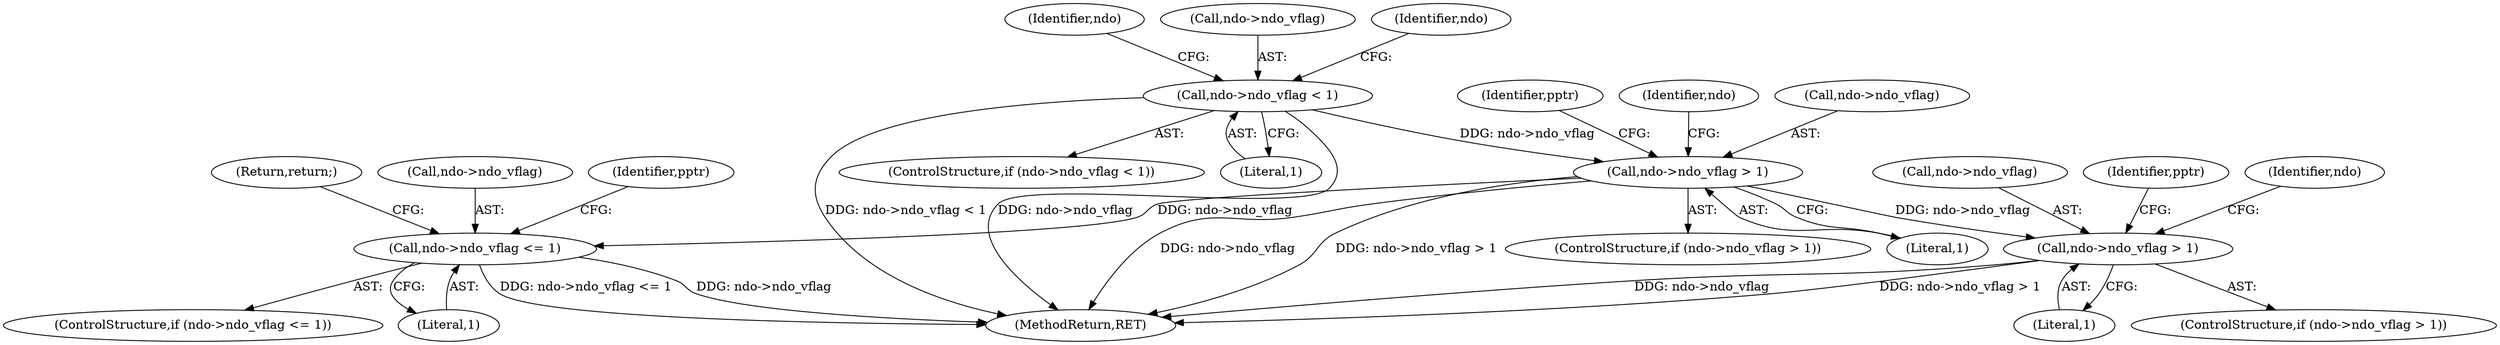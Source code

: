 digraph "0_tcpdump_331530a4076c69bbd2e3214db6ccbe834fb75640@pointer" {
"1000238" [label="(Call,ndo->ndo_vflag < 1)"];
"1000331" [label="(Call,ndo->ndo_vflag > 1)"];
"1000688" [label="(Call,ndo->ndo_vflag <= 1)"];
"1000850" [label="(Call,ndo->ndo_vflag > 1)"];
"1000865" [label="(MethodReturn,RET)"];
"1000246" [label="(Identifier,ndo)"];
"1000856" [label="(Identifier,ndo)"];
"1000689" [label="(Call,ndo->ndo_vflag)"];
"1000330" [label="(ControlStructure,if (ndo->ndo_vflag > 1))"];
"1000237" [label="(ControlStructure,if (ndo->ndo_vflag < 1))"];
"1000239" [label="(Call,ndo->ndo_vflag)"];
"1000687" [label="(ControlStructure,if (ndo->ndo_vflag <= 1))"];
"1000851" [label="(Call,ndo->ndo_vflag)"];
"1000337" [label="(Identifier,ndo)"];
"1000242" [label="(Literal,1)"];
"1000335" [label="(Literal,1)"];
"1000854" [label="(Literal,1)"];
"1000849" [label="(ControlStructure,if (ndo->ndo_vflag > 1))"];
"1000238" [label="(Call,ndo->ndo_vflag < 1)"];
"1000861" [label="(Identifier,pptr)"];
"1000696" [label="(Identifier,pptr)"];
"1000332" [label="(Call,ndo->ndo_vflag)"];
"1000343" [label="(Identifier,pptr)"];
"1000692" [label="(Literal,1)"];
"1000266" [label="(Identifier,ndo)"];
"1000850" [label="(Call,ndo->ndo_vflag > 1)"];
"1000709" [label="(Return,return;)"];
"1000688" [label="(Call,ndo->ndo_vflag <= 1)"];
"1000331" [label="(Call,ndo->ndo_vflag > 1)"];
"1000238" -> "1000237"  [label="AST: "];
"1000238" -> "1000242"  [label="CFG: "];
"1000239" -> "1000238"  [label="AST: "];
"1000242" -> "1000238"  [label="AST: "];
"1000246" -> "1000238"  [label="CFG: "];
"1000266" -> "1000238"  [label="CFG: "];
"1000238" -> "1000865"  [label="DDG: ndo->ndo_vflag"];
"1000238" -> "1000865"  [label="DDG: ndo->ndo_vflag < 1"];
"1000238" -> "1000331"  [label="DDG: ndo->ndo_vflag"];
"1000331" -> "1000330"  [label="AST: "];
"1000331" -> "1000335"  [label="CFG: "];
"1000332" -> "1000331"  [label="AST: "];
"1000335" -> "1000331"  [label="AST: "];
"1000337" -> "1000331"  [label="CFG: "];
"1000343" -> "1000331"  [label="CFG: "];
"1000331" -> "1000865"  [label="DDG: ndo->ndo_vflag > 1"];
"1000331" -> "1000865"  [label="DDG: ndo->ndo_vflag"];
"1000331" -> "1000688"  [label="DDG: ndo->ndo_vflag"];
"1000331" -> "1000850"  [label="DDG: ndo->ndo_vflag"];
"1000688" -> "1000687"  [label="AST: "];
"1000688" -> "1000692"  [label="CFG: "];
"1000689" -> "1000688"  [label="AST: "];
"1000692" -> "1000688"  [label="AST: "];
"1000696" -> "1000688"  [label="CFG: "];
"1000709" -> "1000688"  [label="CFG: "];
"1000688" -> "1000865"  [label="DDG: ndo->ndo_vflag"];
"1000688" -> "1000865"  [label="DDG: ndo->ndo_vflag <= 1"];
"1000850" -> "1000849"  [label="AST: "];
"1000850" -> "1000854"  [label="CFG: "];
"1000851" -> "1000850"  [label="AST: "];
"1000854" -> "1000850"  [label="AST: "];
"1000856" -> "1000850"  [label="CFG: "];
"1000861" -> "1000850"  [label="CFG: "];
"1000850" -> "1000865"  [label="DDG: ndo->ndo_vflag"];
"1000850" -> "1000865"  [label="DDG: ndo->ndo_vflag > 1"];
}
